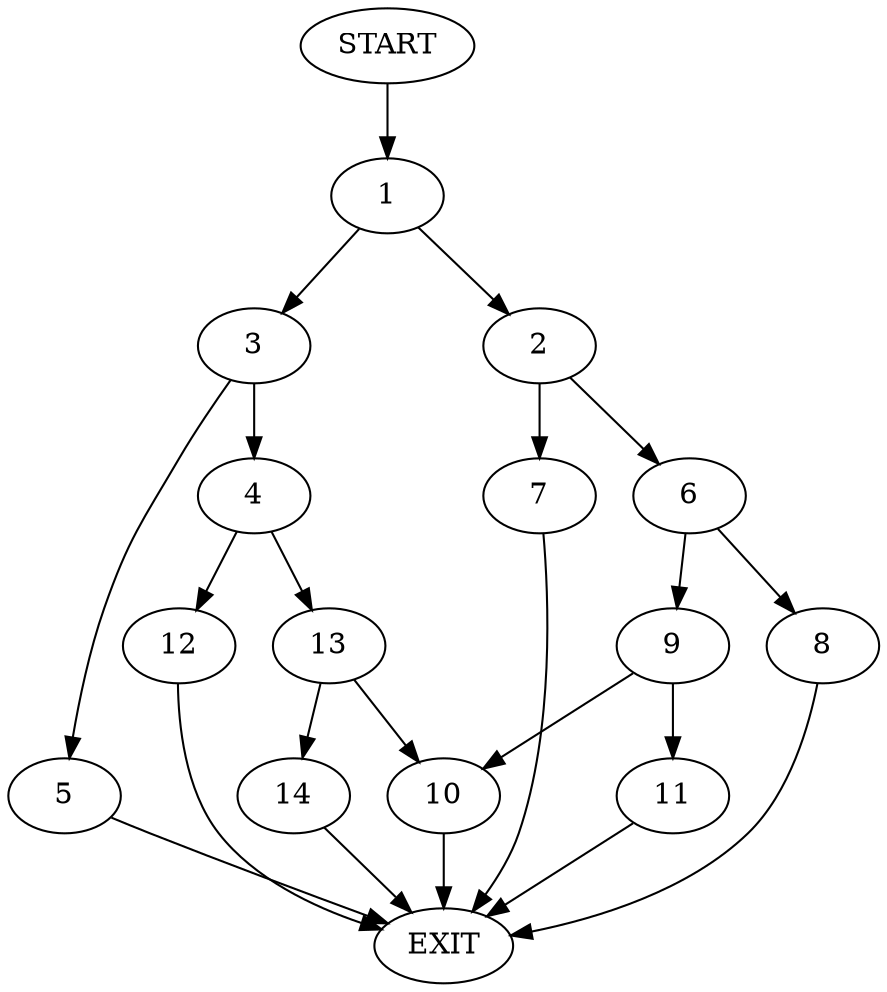 digraph {
0 [label="START"]
15 [label="EXIT"]
0 -> 1
1 -> 2
1 -> 3
3 -> 4
3 -> 5
2 -> 6
2 -> 7
7 -> 15
6 -> 8
6 -> 9
8 -> 15
9 -> 10
9 -> 11
11 -> 15
10 -> 15
4 -> 12
4 -> 13
5 -> 15
12 -> 15
13 -> 14
13 -> 10
14 -> 15
}
